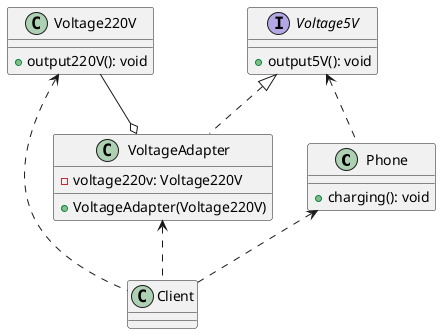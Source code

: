 @startuml

class Phone {
+ charging(): void
}

interface Voltage5V {
+ output5V(): void
}

class Voltage220V {
+ output220V(): void
}

class VoltageAdapter {
- voltage220v: Voltage220V
+ VoltageAdapter(Voltage220V)
}

Voltage5V <|.. VoltageAdapter
Voltage220V --o VoltageAdapter

Voltage5V <.. Phone

class Client

Phone <.. Client
VoltageAdapter <.. Client
Voltage220V <.. Client

@enduml
